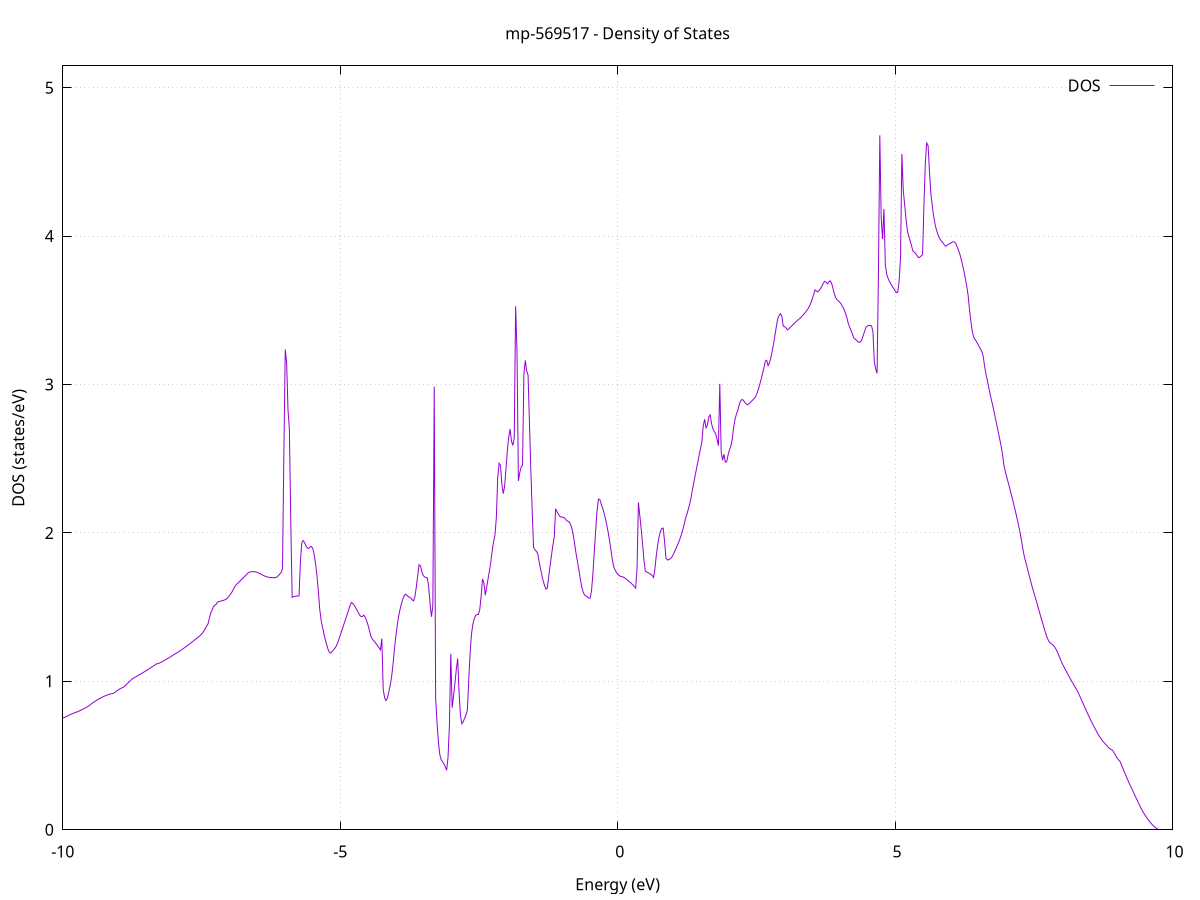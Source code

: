 set title 'mp-569517 - Density of States'
set xlabel 'Energy (eV)'
set ylabel 'DOS (states/eV)'
set grid
set xrange [-10:10]
set yrange [0:5.147]
set xzeroaxis lt -1
set terminal png size 800,600
set output 'mp-569517_dos_gnuplot.png'
plot '-' using 1:2 with lines title 'DOS'
-13.996300 0.000000
-13.971500 0.000000
-13.946600 0.000000
-13.921800 0.000000
-13.896900 0.000000
-13.872000 0.000000
-13.847200 0.000000
-13.822300 0.000000
-13.797400 0.000000
-13.772600 0.000000
-13.747700 0.000000
-13.722900 0.000000
-13.698000 0.000000
-13.673100 0.000000
-13.648300 0.000000
-13.623400 0.000000
-13.598500 0.000000
-13.573700 0.000000
-13.548800 0.000000
-13.524000 0.000000
-13.499100 0.000000
-13.474200 0.000000
-13.449400 0.000000
-13.424500 0.000000
-13.399600 0.000000
-13.374800 0.000000
-13.349900 0.000000
-13.325100 0.000000
-13.300200 0.000000
-13.275300 0.000000
-13.250500 0.000000
-13.225600 0.000000
-13.200700 0.000000
-13.175900 0.000000
-13.151000 0.000000
-13.126200 0.000000
-13.101300 0.000000
-13.076400 0.000000
-13.051600 0.000000
-13.026700 0.000000
-13.001800 0.000000
-12.977000 0.000000
-12.952100 0.000000
-12.927300 0.000000
-12.902400 0.000000
-12.877500 0.000000
-12.852700 0.000000
-12.827800 0.000000
-12.802900 0.000000
-12.778100 0.000000
-12.753200 0.000000
-12.728400 0.000000
-12.703500 0.000000
-12.678600 0.000000
-12.653800 0.000000
-12.628900 0.000000
-12.604000 0.000000
-12.579200 0.000000
-12.554300 0.000000
-12.529500 0.000000
-12.504600 0.000000
-12.479700 0.000000
-12.454900 0.000000
-12.430000 0.000000
-12.405100 0.000000
-12.380300 0.000000
-12.355400 0.000000
-12.330600 0.000000
-12.305700 0.000000
-12.280800 0.000000
-12.256000 0.000000
-12.231100 0.000000
-12.206200 0.000000
-12.181400 0.000000
-12.156500 0.000000
-12.131700 0.000000
-12.106800 0.000000
-12.081900 0.000000
-12.057100 0.000000
-12.032200 0.000000
-12.007300 0.000000
-11.982500 0.000000
-11.957600 0.000000
-11.932800 0.000000
-11.907900 0.000000
-11.883000 0.000000
-11.858200 0.000000
-11.833300 0.000000
-11.808400 0.000000
-11.783600 0.000000
-11.758700 0.000000
-11.733900 0.000000
-11.709000 0.004600
-11.684100 0.013400
-11.659300 0.024900
-11.634400 0.038800
-11.609500 0.054400
-11.584700 0.071600
-11.559800 0.090300
-11.535000 0.110800
-11.510100 0.134600
-11.485200 0.158500
-11.460400 0.182300
-11.435500 0.206100
-11.410600 0.229900
-11.385800 0.253700
-11.360900 0.280700
-11.336100 0.309800
-11.311200 0.339700
-11.286300 0.370400
-11.261500 0.401900
-11.236600 0.434100
-11.211700 0.400700
-11.186900 0.392800
-11.162000 0.394700
-11.137200 0.398600
-11.112300 0.402800
-11.087400 0.408100
-11.062600 0.414400
-11.037700 0.418400
-11.012800 0.419700
-10.988000 0.421500
-10.963100 0.439400
-10.938300 0.457900
-10.913400 0.466200
-10.888500 0.471800
-10.863700 0.478100
-10.838800 0.485100
-10.813900 0.492800
-10.789100 0.501100
-10.764200 0.509700
-10.739400 0.518700
-10.714500 0.527700
-10.689600 0.536800
-10.664800 0.545800
-10.639900 0.554400
-10.615000 0.562500
-10.590200 0.570400
-10.565300 0.578700
-10.540500 0.587400
-10.515600 0.596400
-10.490700 0.605700
-10.465900 0.615100
-10.441000 0.624800
-10.416100 0.634700
-10.391300 0.644700
-10.366400 0.655000
-10.341600 0.665000
-10.316700 0.670100
-10.291800 0.668400
-10.267000 0.660100
-10.242100 0.662100
-10.217200 0.673700
-10.192400 0.684900
-10.167500 0.696000
-10.142700 0.707000
-10.117800 0.718000
-10.092900 0.729100
-10.068100 0.740300
-10.043200 0.751600
-10.018300 0.752800
-9.993500 0.754700
-9.968600 0.757600
-9.943800 0.761600
-9.918900 0.766500
-9.894000 0.771300
-9.869200 0.775700
-9.844300 0.779600
-9.819400 0.783500
-9.794600 0.787100
-9.769700 0.790600
-9.744900 0.794000
-9.720000 0.797700
-9.695100 0.801900
-9.670300 0.806300
-9.645400 0.810900
-9.620500 0.815700
-9.595700 0.820700
-9.570800 0.825800
-9.546000 0.831100
-9.521100 0.837800
-9.496200 0.845200
-9.471400 0.852300
-9.446500 0.858800
-9.421600 0.865100
-9.396800 0.871000
-9.371900 0.876700
-9.347100 0.882100
-9.322200 0.887100
-9.297300 0.891900
-9.272500 0.896400
-9.247600 0.900700
-9.222700 0.904600
-9.197900 0.908300
-9.173000 0.911700
-9.148200 0.914600
-9.123300 0.916900
-9.098400 0.918600
-9.073600 0.921400
-9.048700 0.929400
-9.023800 0.936600
-8.999000 0.943000
-8.974100 0.948700
-8.949300 0.953600
-8.924400 0.957800
-8.899500 0.962800
-8.874700 0.971700
-8.849800 0.980500
-8.824900 0.989400
-8.800100 0.998300
-8.775200 1.007200
-8.750400 1.015900
-8.725500 1.022200
-8.700600 1.027400
-8.675800 1.032600
-8.650900 1.037900
-8.626000 1.043300
-8.601200 1.048600
-8.576300 1.054100
-8.551500 1.059600
-8.526600 1.065200
-8.501700 1.070900
-8.476900 1.076700
-8.452000 1.082700
-8.427100 1.088700
-8.402300 1.094700
-8.377400 1.100800
-8.352600 1.106900
-8.327700 1.113000
-8.302800 1.119200
-8.278000 1.120300
-8.253100 1.124100
-8.228200 1.128900
-8.203400 1.133800
-8.178500 1.138900
-8.153700 1.144300
-8.128800 1.149800
-8.103900 1.155200
-8.079100 1.160500
-8.054200 1.166200
-8.029300 1.172600
-8.004500 1.178600
-7.979600 1.184000
-7.954800 1.189600
-7.929900 1.195400
-7.905000 1.201400
-7.880200 1.207600
-7.855300 1.213900
-7.830400 1.220300
-7.805600 1.226900
-7.780700 1.233600
-7.755900 1.240400
-7.731000 1.247300
-7.706100 1.254400
-7.681300 1.261700
-7.656400 1.269100
-7.631500 1.276700
-7.606700 1.283800
-7.581800 1.291000
-7.557000 1.298400
-7.532100 1.306000
-7.507200 1.315100
-7.482400 1.326500
-7.457500 1.340100
-7.432600 1.355800
-7.407800 1.372500
-7.382900 1.386700
-7.358100 1.424800
-7.333200 1.461400
-7.308300 1.482600
-7.283500 1.503400
-7.258600 1.514000
-7.233700 1.520000
-7.208900 1.534900
-7.184000 1.538100
-7.159200 1.540300
-7.134300 1.542700
-7.109400 1.545500
-7.084600 1.548600
-7.059700 1.552900
-7.034800 1.560900
-7.010000 1.570800
-6.985100 1.582700
-6.960300 1.596400
-6.935400 1.612200
-6.910500 1.629900
-6.885700 1.646300
-6.860800 1.656000
-6.835900 1.665100
-6.811100 1.674200
-6.786200 1.683400
-6.761400 1.692500
-6.736500 1.701600
-6.711600 1.710700
-6.686800 1.719900
-6.661900 1.729400
-6.637000 1.735800
-6.612200 1.738000
-6.587300 1.739200
-6.562500 1.739300
-6.537600 1.738300
-6.512700 1.736300
-6.487900 1.733200
-6.463000 1.729000
-6.438100 1.724200
-6.413300 1.718900
-6.388400 1.713900
-6.363600 1.709700
-6.338700 1.706300
-6.313800 1.703500
-6.289000 1.701300
-6.264100 1.699700
-6.239200 1.698700
-6.214400 1.698300
-6.189500 1.698500
-6.164700 1.699300
-6.139800 1.702800
-6.114900 1.712400
-6.090100 1.722700
-6.065200 1.731900
-6.040300 1.760400
-6.015500 2.541900
-5.990600 3.235900
-5.965800 3.147100
-5.940900 2.829700
-5.916000 2.695800
-5.891200 2.083100
-5.866300 1.566000
-5.841400 1.571000
-5.816600 1.573800
-5.791700 1.574800
-5.766900 1.574000
-5.742000 1.576400
-5.717100 1.810500
-5.692300 1.934300
-5.667400 1.948800
-5.642500 1.934200
-5.617700 1.911300
-5.592800 1.899200
-5.568000 1.895500
-5.543100 1.911900
-5.518200 1.911900
-5.493400 1.893000
-5.468500 1.853100
-5.443600 1.791900
-5.418800 1.709400
-5.393900 1.606400
-5.369100 1.486000
-5.344200 1.411900
-5.319300 1.364900
-5.294500 1.321900
-5.269600 1.282700
-5.244700 1.247500
-5.219900 1.216200
-5.195000 1.195100
-5.170200 1.191200
-5.145300 1.200900
-5.120400 1.212500
-5.095600 1.223200
-5.070700 1.238100
-5.045800 1.259800
-5.021000 1.287200
-4.996100 1.315100
-4.971300 1.342900
-4.946400 1.370700
-4.921500 1.398500
-4.896700 1.426200
-4.871800 1.453900
-4.846900 1.483100
-4.822100 1.513800
-4.797200 1.531400
-4.772400 1.524500
-4.747500 1.512900
-4.722600 1.497100
-4.697800 1.480300
-4.672900 1.463000
-4.648000 1.445800
-4.623200 1.436200
-4.598300 1.437500
-4.573500 1.446600
-4.548600 1.430600
-4.523700 1.408500
-4.498900 1.379000
-4.474000 1.343100
-4.449100 1.305700
-4.424300 1.286200
-4.399400 1.275500
-4.374500 1.264100
-4.349700 1.251900
-4.324800 1.239100
-4.300000 1.225400
-4.275100 1.212000
-4.250200 1.288000
-4.225400 0.946200
-4.200500 0.890600
-4.175600 0.870700
-4.150800 0.886500
-4.125900 0.925000
-4.101100 0.971000
-4.076200 1.024200
-4.051300 1.103900
-4.026500 1.203800
-4.001600 1.291100
-3.976700 1.365500
-3.951900 1.427300
-3.927000 1.477000
-3.902200 1.514700
-3.877300 1.547800
-3.852400 1.573400
-3.827600 1.587600
-3.802700 1.581700
-3.777800 1.573100
-3.753000 1.566100
-3.728100 1.562100
-3.703300 1.549800
-3.678400 1.542300
-3.653500 1.570700
-3.628700 1.635000
-3.603800 1.711000
-3.578900 1.786000
-3.554100 1.778100
-3.529200 1.740200
-3.504400 1.713400
-3.479500 1.704400
-3.454600 1.698800
-3.429800 1.696600
-3.404900 1.633700
-3.380000 1.521400
-3.355200 1.435200
-3.330300 1.511100
-3.305500 2.986000
-3.280600 0.887800
-3.255700 0.722100
-3.230900 0.595700
-3.206000 0.508600
-3.181100 0.471400
-3.156300 0.460400
-3.131400 0.444400
-3.106600 0.424500
-3.081700 0.400700
-3.056800 0.489000
-3.032000 0.704800
-3.007100 1.186200
-2.982200 0.822600
-2.957400 0.900400
-2.932500 0.986600
-2.907700 1.081200
-2.882800 1.153000
-2.857900 0.920000
-2.833100 0.773300
-2.808200 0.713900
-2.783300 0.728100
-2.758500 0.751000
-2.733600 0.774000
-2.708800 0.803700
-2.683900 1.005200
-2.659000 1.191600
-2.634200 1.317900
-2.609300 1.385000
-2.584400 1.422400
-2.559600 1.443900
-2.534700 1.450500
-2.509900 1.450400
-2.485000 1.483300
-2.460100 1.576500
-2.435300 1.690500
-2.410400 1.662700
-2.385500 1.580500
-2.360700 1.634700
-2.335800 1.689600
-2.311000 1.745200
-2.286100 1.803000
-2.261200 1.880100
-2.236400 1.941400
-2.211500 1.983600
-2.186600 2.101200
-2.161800 2.367700
-2.136900 2.469500
-2.112100 2.457300
-2.087200 2.331000
-2.062300 2.264900
-2.037500 2.311400
-2.012600 2.431100
-1.987700 2.555000
-1.962900 2.647100
-1.938000 2.700000
-1.913200 2.617700
-1.888300 2.589300
-1.863400 2.642200
-1.838600 3.527000
-1.813700 3.216900
-1.788800 2.350900
-1.764000 2.405300
-1.739100 2.443600
-1.714300 2.456900
-1.689400 3.073100
-1.664500 3.162600
-1.639700 3.092000
-1.614800 3.064000
-1.589900 2.751100
-1.565100 2.428100
-1.540200 2.151300
-1.515400 1.903100
-1.490500 1.886900
-1.465600 1.876600
-1.440800 1.861200
-1.415900 1.808800
-1.391000 1.759700
-1.366200 1.714400
-1.341300 1.676100
-1.316500 1.644700
-1.291600 1.621000
-1.266700 1.630900
-1.241900 1.706000
-1.217000 1.779800
-1.192100 1.850600
-1.167300 1.916900
-1.142400 1.974100
-1.117600 2.163100
-1.092700 2.143400
-1.067800 2.126100
-1.043000 2.113100
-1.018100 2.106600
-0.993200 2.107200
-0.968400 2.103700
-0.943500 2.095800
-0.918700 2.083500
-0.893800 2.078500
-0.868900 2.072200
-0.844100 2.053300
-0.819200 2.021300
-0.794300 1.974300
-0.769500 1.912300
-0.744600 1.849500
-0.719800 1.798300
-0.694900 1.742200
-0.670000 1.683100
-0.645200 1.633400
-0.620300 1.600100
-0.595400 1.582500
-0.570600 1.573900
-0.545700 1.570400
-0.520900 1.560100
-0.496000 1.561200
-0.471100 1.609400
-0.446300 1.721700
-0.421400 1.871500
-0.396500 2.014000
-0.371700 2.148500
-0.346800 2.227500
-0.322000 2.226000
-0.297100 2.194800
-0.272200 2.169800
-0.247400 2.137700
-0.222500 2.099600
-0.197600 2.056200
-0.172800 2.007500
-0.147900 1.953400
-0.123100 1.892500
-0.098200 1.825900
-0.073300 1.774800
-0.048500 1.752800
-0.023600 1.735100
0.001300 1.721800
0.026100 1.712700
0.051000 1.707800
0.075800 1.705700
0.100700 1.702800
0.125600 1.697600
0.150400 1.690400
0.175300 1.682300
0.200200 1.674400
0.225000 1.666800
0.249900 1.658700
0.274700 1.649600
0.299600 1.639400
0.324500 1.628100
0.349300 1.757900
0.374200 2.204500
0.399100 2.118800
0.423900 2.027600
0.448800 1.929300
0.473600 1.817900
0.498500 1.743200
0.523400 1.737100
0.548200 1.732200
0.573100 1.726100
0.598000 1.720900
0.622800 1.713400
0.647700 1.700200
0.672500 1.762200
0.697400 1.850500
0.722300 1.921500
0.747100 1.975100
0.772000 2.011500
0.796900 2.030600
0.821700 2.032400
0.846600 1.937800
0.871400 1.829300
0.896300 1.817500
0.921200 1.820700
0.946000 1.824700
0.970900 1.833100
0.995800 1.849600
1.020600 1.869300
1.045500 1.890500
1.070300 1.911100
1.095200 1.933000
1.120100 1.957200
1.144900 1.984400
1.169800 2.015800
1.194700 2.051300
1.219500 2.091000
1.244400 2.123000
1.269200 2.154300
1.294100 2.188000
1.319000 2.230100
1.343800 2.282700
1.368700 2.331900
1.393600 2.380000
1.418400 2.427700
1.443300 2.475200
1.468100 2.522100
1.493000 2.567800
1.517900 2.612300
1.542700 2.721300
1.567600 2.765600
1.592500 2.708600
1.617300 2.724800
1.642200 2.782600
1.667000 2.796000
1.691900 2.736700
1.716800 2.702300
1.741600 2.683300
1.766500 2.666900
1.791400 2.631700
1.816200 2.588500
1.841100 3.004600
1.865900 2.548300
1.890800 2.489700
1.915700 2.530200
1.940500 2.476700
1.965400 2.480400
1.990300 2.524700
2.015100 2.560000
2.040000 2.586200
2.064800 2.628700
2.089700 2.708600
2.114600 2.765300
2.139400 2.798800
2.164300 2.823700
2.189200 2.861500
2.214000 2.887800
2.238900 2.899200
2.263700 2.895000
2.288600 2.881100
2.313500 2.870600
2.338300 2.863900
2.363200 2.869300
2.388100 2.877500
2.412900 2.887000
2.437800 2.897400
2.462600 2.906600
2.487500 2.920000
2.512400 2.941000
2.537200 2.969900
2.562100 3.002200
2.587000 3.036600
2.611800 3.074000
2.636700 3.114300
2.661500 3.157800
2.686400 3.163400
2.711300 3.127700
2.736100 3.145400
2.761000 3.181500
2.785900 3.225200
2.810700 3.276100
2.835600 3.333100
2.860400 3.390800
2.885300 3.443700
2.910200 3.465700
2.935000 3.477500
2.959900 3.459900
2.984800 3.393800
3.009600 3.389700
3.034500 3.380500
3.059300 3.368100
3.084200 3.375700
3.109100 3.384600
3.133900 3.393400
3.158800 3.403000
3.183700 3.412300
3.208500 3.421500
3.233400 3.430200
3.258200 3.437800
3.283100 3.445400
3.308000 3.454500
3.332800 3.464400
3.357700 3.474800
3.382600 3.485900
3.407400 3.498000
3.432300 3.511300
3.457100 3.528100
3.482000 3.549600
3.506900 3.575800
3.531700 3.605400
3.556600 3.637000
3.581500 3.629700
3.606300 3.624600
3.631200 3.633300
3.656000 3.646700
3.680900 3.662200
3.705800 3.682300
3.730600 3.695500
3.755500 3.689900
3.780400 3.678700
3.805200 3.691200
3.830100 3.699400
3.854900 3.683100
3.879800 3.649800
3.904700 3.611600
3.929500 3.585100
3.954400 3.571200
3.979300 3.562900
4.004100 3.554500
4.029000 3.542100
4.053800 3.525600
4.078700 3.507900
4.103600 3.483600
4.128400 3.453900
4.153300 3.416400
4.178200 3.389800
4.203000 3.367800
4.227900 3.343100
4.252700 3.316000
4.277600 3.307200
4.302500 3.298600
4.327300 3.289900
4.352200 3.283900
4.377100 3.288000
4.401900 3.301300
4.426800 3.331600
4.451600 3.359400
4.476500 3.385300
4.501400 3.394200
4.526200 3.394600
4.551100 3.394600
4.576000 3.394800
4.600800 3.356500
4.625700 3.154200
4.650500 3.105800
4.675400 3.074800
4.700300 3.750400
4.725100 4.679200
4.750000 4.122000
4.774900 3.980900
4.799700 4.183900
4.824600 3.806000
4.849400 3.742900
4.874300 3.715400
4.899200 3.694700
4.924000 3.677800
4.948900 3.662800
4.973800 3.647200
4.998600 3.633400
5.023500 3.619500
5.048300 3.622200
5.073200 3.697200
5.098100 3.848500
5.122900 4.553300
5.147800 4.307800
5.172700 4.211600
5.197500 4.115600
5.222400 4.032900
5.247200 4.000200
5.272100 3.968000
5.297000 3.934000
5.321800 3.898200
5.346700 3.891700
5.371600 3.881800
5.396400 3.868500
5.421300 3.854900
5.446100 3.858200
5.471000 3.866900
5.495900 3.874500
5.520700 4.218300
5.545600 4.496600
5.570500 4.627500
5.595300 4.610200
5.620200 4.432200
5.645000 4.287800
5.669900 4.206300
5.694800 4.136300
5.719600 4.082700
5.744500 4.042400
5.769400 4.013700
5.794200 3.991300
5.819100 3.974600
5.843900 3.963100
5.868800 3.952300
5.893700 3.938700
5.918500 3.931100
5.943400 3.939700
5.968300 3.946900
5.993100 3.949500
6.018000 3.956900
6.042800 3.961600
6.067700 3.961100
6.092600 3.951500
6.117400 3.928900
6.142300 3.906600
6.167200 3.879300
6.192000 3.843800
6.216900 3.804500
6.241700 3.762600
6.266600 3.715500
6.291500 3.662300
6.316300 3.601600
6.341200 3.506000
6.366100 3.427500
6.390900 3.359100
6.415800 3.320400
6.440600 3.305300
6.465500 3.289700
6.490400 3.273300
6.515200 3.256200
6.540100 3.238400
6.565000 3.220400
6.589800 3.188000
6.614700 3.120400
6.639500 3.068900
6.664400 3.025300
6.689300 2.979500
6.714100 2.934000
6.739000 2.891600
6.763900 2.851200
6.788700 2.808200
6.813600 2.764300
6.838400 2.720000
6.863300 2.674700
6.888200 2.628400
6.913000 2.581900
6.937900 2.526400
6.962800 2.452900
6.987600 2.412800
7.012500 2.377000
7.037300 2.342000
7.062200 2.307500
7.087100 2.270900
7.111900 2.233900
7.136800 2.196300
7.161700 2.157400
7.186500 2.117500
7.211400 2.076500
7.236200 2.032300
7.261100 1.984000
7.286000 1.931100
7.310800 1.876400
7.335700 1.830300
7.360600 1.798000
7.385400 1.760000
7.410300 1.722700
7.435100 1.686900
7.460000 1.652400
7.484900 1.619100
7.509700 1.587000
7.534600 1.556000
7.559500 1.524500
7.584300 1.491000
7.609200 1.457700
7.634000 1.425000
7.658900 1.392800
7.683800 1.361300
7.708600 1.330700
7.733500 1.302500
7.758400 1.280100
7.783200 1.262200
7.808100 1.256100
7.832900 1.249100
7.857800 1.240200
7.882700 1.228200
7.907500 1.212200
7.932400 1.191200
7.957300 1.168400
7.982100 1.146400
8.007000 1.125100
8.031800 1.105900
8.056700 1.087800
8.081600 1.070400
8.106400 1.053200
8.131300 1.035900
8.156200 1.018900
8.181000 1.002400
8.205900 0.986300
8.230700 0.970600
8.255600 0.955200
8.280500 0.938600
8.305300 0.920200
8.330200 0.899900
8.355100 0.878900
8.379900 0.858100
8.404800 0.837500
8.429600 0.817000
8.454500 0.796400
8.479400 0.775800
8.504200 0.755700
8.529100 0.736300
8.554000 0.717700
8.578800 0.699800
8.603700 0.682400
8.628500 0.664700
8.653400 0.647600
8.678300 0.632000
8.703100 0.617700
8.728000 0.604800
8.752900 0.593000
8.777700 0.582300
8.802600 0.572800
8.827400 0.562000
8.852300 0.551900
8.877200 0.544400
8.902000 0.541300
8.926900 0.531200
8.951800 0.515300
8.976600 0.499300
9.001500 0.483800
9.026300 0.471700
9.051200 0.462600
9.076100 0.441000
9.100900 0.418000
9.125800 0.395500
9.150700 0.373200
9.175500 0.351400
9.200400 0.330000
9.225200 0.309300
9.250100 0.289400
9.275000 0.269500
9.299800 0.249700
9.324700 0.229900
9.349600 0.210200
9.374400 0.190500
9.399300 0.170900
9.424100 0.151400
9.449000 0.133000
9.473900 0.117100
9.498700 0.102100
9.523600 0.087900
9.548500 0.074600
9.573300 0.062100
9.598200 0.050400
9.623000 0.039500
9.647900 0.029700
9.672800 0.020900
9.697600 0.013300
9.722500 0.006800
9.747400 0.001800
9.772200 0.000000
9.797100 0.000000
9.821900 0.000000
9.846800 0.000000
9.871700 0.000000
9.896500 0.000000
9.921400 0.000000
9.946300 0.000000
9.971100 0.000000
9.996000 0.000000
10.020800 0.000000
10.045700 0.000000
10.070600 0.000000
10.095400 0.000000
10.120300 0.000000
10.145200 0.000000
10.170000 0.000000
10.194900 0.000000
10.219700 0.000000
10.244600 0.000000
10.269500 0.000000
10.294300 0.000000
10.319200 0.000000
10.344100 0.000000
10.368900 0.000000
10.393800 0.000000
10.418700 0.000000
10.443500 0.000000
10.468400 0.000000
10.493200 0.000000
10.518100 0.000000
10.543000 0.000000
10.567800 0.000000
10.592700 0.000000
10.617600 0.000000
10.642400 0.000000
10.667300 0.000000
10.692100 0.000000
10.717000 0.000000
10.741900 0.000000
10.766700 0.000000
10.791600 0.000000
10.816500 0.000000
10.841300 0.000000
10.866200 0.000000
10.891000 0.000000
10.915900 0.000000
10.940800 0.000000
10.965600 0.000000
10.990500 0.000000
11.015400 0.000000
11.040200 0.000000
11.065100 0.000000
11.089900 0.000000
11.114800 0.000000
11.139700 0.000000
11.164500 0.000000
11.189400 0.000000
11.214300 0.000000
11.239100 0.000000
11.264000 0.000000
11.288800 0.000000
11.313700 0.000000
11.338600 0.000000
11.363400 0.000000
11.388300 0.000000
11.413200 0.000000
11.438000 0.000000
11.462900 0.000000
11.487700 0.000000
11.512600 0.000000
11.537500 0.000000
11.562300 0.000000
11.587200 0.000000
11.612100 0.000000
11.636900 0.000000
11.661800 0.000000
11.686600 0.000000
11.711500 0.000000
11.736400 0.000000
11.761200 0.000000
11.786100 0.000000
11.811000 0.000000
11.835800 0.000000
11.860700 0.000000
11.885500 0.000000
11.910400 0.000000
11.935300 0.000000
11.960100 0.000000
11.985000 0.000000
12.009900 0.000000
12.034700 0.000000
12.059600 0.000000
12.084400 0.000000
12.109300 0.000000
12.134200 0.000000
12.159000 0.000000
12.183900 0.000000
12.208800 0.000000
12.233600 0.000000
12.258500 0.000000
12.283300 0.000000
12.308200 0.000000
12.333100 0.000000
12.357900 0.000000
12.382800 0.000000
12.407700 0.000000
12.432500 0.000000
12.457400 0.000000
12.482200 0.000000
12.507100 0.000000
12.532000 0.000000
12.556800 0.000000
12.581700 0.000000
12.606600 0.000000
12.631400 0.000000
12.656300 0.000000
12.681100 0.000000
12.706000 0.000000
12.730900 0.000000
12.755700 0.000000
12.780600 0.000000
12.805500 0.000000
12.830300 0.000000
12.855200 0.000000
12.880000 0.000000
12.904900 0.000000
12.929800 0.000000
12.954600 0.000000
12.979500 0.000000
13.004400 0.000000
13.029200 0.000000
13.054100 0.000000
13.078900 0.000000
13.103800 0.000000
13.128700 0.000000
13.153500 0.000000
13.178400 0.000000
13.203300 0.000000
13.228100 0.000000
13.253000 0.000000
13.277800 0.000000
13.302700 0.000000
13.327600 0.000000
13.352400 0.000000
13.377300 0.000000
13.402200 0.000000
13.427000 0.000000
13.451900 0.000000
13.476700 0.000000
13.501600 0.000000
13.526500 0.000000
13.551300 0.000000
13.576200 0.000000
13.601100 0.000000
13.625900 0.000000
13.650800 0.000000
13.675600 0.000000
13.700500 0.000000
13.725400 0.000000
13.750200 0.000000
13.775100 0.000000
13.800000 0.000000
13.824800 0.000000
13.849700 0.000000
13.874500 0.000000
13.899400 0.000000
13.924300 0.000000
13.949100 0.000000
13.974000 0.000000
13.998900 0.000000
14.023700 0.000000
14.048600 0.000000
14.073400 0.000000
14.098300 0.000000
14.123200 0.000000
14.148000 0.000000
14.172900 0.000000
14.197800 0.000000
14.222600 0.000000
14.247500 0.000000
14.272300 0.000900
14.297200 0.065900
14.322100 0.123800
14.346900 0.179000
14.371800 0.239100
14.396700 0.304000
14.421500 0.374800
14.446400 0.451300
14.471200 0.548700
14.496100 0.631000
14.521000 0.695500
14.545800 0.714400
14.570700 0.733100
14.595600 0.751700
14.620400 0.770400
14.645300 0.822100
14.670100 0.858600
14.695000 0.897100
14.719900 0.937700
14.744700 0.980200
14.769600 1.024600
14.794500 1.071200
14.819300 1.119800
14.844200 1.167800
14.869000 1.215300
14.893900 1.262600
14.918800 1.309600
14.943600 1.356400
14.968500 1.403400
14.993400 1.451100
15.018200 1.514600
15.043100 1.640300
15.067900 1.820900
15.092800 2.057300
15.117700 2.724900
15.142500 3.173800
15.167400 2.956900
15.192300 2.880700
15.217100 3.018100
15.242000 3.118400
15.266800 3.157800
15.291700 3.234200
15.316600 3.423100
15.341400 3.636900
15.366300 3.866300
15.391200 4.158900
15.416000 4.087100
15.440900 4.233600
15.465700 4.116700
15.490600 3.905300
15.515500 3.819600
15.540300 3.955900
15.565200 3.941000
15.590100 3.680400
15.614900 3.350300
15.639800 2.956200
15.664600 2.563000
15.689500 2.292500
15.714400 2.123500
15.739200 2.064200
15.764100 2.123500
15.789000 2.284300
15.813800 2.388100
15.838700 2.416700
15.863500 2.550600
15.888400 2.678200
15.913300 2.804500
15.938100 2.924200
15.963000 3.035000
15.987900 3.143500
16.012700 3.230200
16.037600 3.346400
16.062400 3.399100
16.087300 3.434900
16.112200 3.475600
16.137000 3.566100
16.161900 3.775900
16.186800 4.012500
16.211600 4.305400
16.236500 4.490500
16.261300 4.595600
16.286200 4.546900
16.311100 4.343800
16.335900 4.020900
16.360800 3.600800
16.385700 3.241600
16.410500 2.969500
16.435400 2.713400
16.460200 2.487900
16.485100 2.338700
16.510000 2.204300
16.534800 2.147600
16.559700 2.178800
16.584600 2.285200
16.609400 2.434500
16.634300 2.622900
16.659100 2.982600
16.684000 3.349600
16.708900 3.714600
16.733700 4.071900
16.758600 4.243600
16.783500 4.061300
16.808300 4.030500
16.833200 3.995300
16.858000 3.963600
16.882900 3.926600
16.907800 3.886200
16.932600 3.885600
16.957500 3.903900
16.982400 3.920600
17.007200 3.936400
17.032100 3.950800
17.056900 3.949000
17.081800 3.933500
17.106700 3.960200
17.131500 3.971900
17.156400 3.989300
17.181300 4.030300
17.206100 4.066200
17.231000 3.873200
17.255800 3.502600
17.280700 3.525100
17.305600 3.549900
17.330400 3.573900
17.355300 3.568400
17.380200 3.570300
17.405000 3.618300
17.429900 3.686700
17.454700 3.777400
17.479600 4.479400
17.504500 4.278800
17.529300 4.438500
17.554200 4.607300
17.579100 4.812800
17.603900 5.103700
17.628800 5.018100
17.653600 4.823200
17.678500 4.908400
17.703400 4.922500
17.728200 4.948600
17.753100 4.886500
17.778000 4.493700
17.802800 4.335100
17.827700 4.452200
17.852500 4.594700
17.877400 4.662500
17.902300 4.612000
17.927100 4.505700
17.952000 4.390600
17.976900 4.345400
18.001700 4.439600
18.026600 4.645200
18.051400 4.762200
18.076300 4.723300
18.101200 4.618500
18.126000 5.464800
18.150900 4.102200
18.175800 4.167000
18.200600 4.206300
18.225500 4.185600
18.250300 4.153900
18.275200 4.126500
18.300100 4.106600
18.324900 4.097100
18.349800 4.085500
18.374700 4.020700
18.399500 3.982800
18.424400 3.992900
18.449200 4.035700
18.474100 4.110400
18.499000 4.200900
18.523800 4.246600
18.548700 4.273600
18.573600 4.299700
18.598400 4.488700
18.623300 4.817900
18.648100 4.601200
18.673000 4.498000
18.697900 4.330600
18.722700 4.186000
18.747600 4.075200
18.772500 4.012500
18.797300 3.999000
18.822200 3.989400
18.847000 4.001700
18.871900 4.039000
18.896800 4.082400
18.921600 4.156300
18.946500 4.315600
18.971400 4.483600
18.996200 4.671900
19.021100 4.943200
19.045900 4.943500
19.070800 4.306900
19.095700 3.682100
19.120500 3.318700
19.145400 3.250600
19.170300 3.285700
19.195100 3.325600
19.220000 3.382800
19.244800 3.487100
19.269700 3.664200
19.294600 3.929200
19.319400 4.050100
19.344300 4.082500
19.369200 4.067900
19.394000 4.030200
19.418900 4.038900
19.443700 4.054300
19.468600 4.062900
19.493500 4.058200
19.518300 4.043700
19.543200 4.036100
19.568100 4.027300
19.592900 3.978400
19.617800 3.900600
19.642600 3.810700
19.667500 3.740300
19.692400 3.695900
19.717200 3.678100
19.742100 3.693200
19.767000 3.722600
19.791800 3.756900
19.816700 3.806900
19.841500 3.875300
19.866400 4.135300
19.891300 4.400600
19.916100 4.305800
19.941000 4.416600
19.965900 4.442200
19.990700 4.417700
20.015600 4.368200
20.040400 4.345100
20.065300 4.311800
20.090200 4.288000
20.115000 4.323600
20.139900 4.395900
20.164800 4.433300
20.189600 4.365400
20.214500 4.287100
20.239300 4.224500
20.264200 4.178400
20.289100 4.150300
20.313900 4.022200
20.338800 3.884000
20.363700 3.805300
20.388500 3.731000
20.413400 3.679700
20.438200 3.646100
20.463100 3.634400
20.488000 3.622600
20.512800 3.605400
20.537700 3.582700
20.562600 3.554500
20.587400 3.520700
20.612300 3.455600
20.637100 3.374600
20.662000 3.295600
20.686900 3.213700
20.711700 3.128900
20.736600 3.046400
20.761500 2.970700
20.786300 2.902500
20.811200 2.845100
20.836000 2.820400
20.860900 2.814500
20.885800 2.835800
20.910600 2.870000
20.935500 2.907000
20.960400 2.938500
20.985200 2.971400
21.010100 3.009500
21.034900 3.048400
21.059800 3.088400
21.084700 3.129300
21.109500 3.168700
21.134400 3.186000
21.159300 3.207400
21.184100 3.226200
21.209000 3.234300
21.233800 3.230900
21.258700 3.211700
21.283600 3.175100
21.308400 3.124900
21.333300 3.045100
21.358200 3.923700
21.383000 3.391000
21.407900 2.850400
21.432700 2.821400
21.457600 2.808200
21.482500 2.929100
21.507300 2.898400
21.532200 2.792000
21.557100 2.674000
21.581900 2.585900
21.606800 2.526200
21.631600 2.465200
21.656500 2.414400
21.681400 2.382500
21.706200 2.372900
21.731100 2.387800
21.756000 2.433300
21.780800 2.483500
21.805700 2.530600
21.830500 2.569800
21.855400 2.602200
21.880300 3.650700
21.905100 2.819700
21.930000 2.678500
21.954900 2.582000
21.979700 2.555500
22.004600 2.568400
22.029400 2.601600
22.054300 2.644300
22.079200 2.695200
22.104000 2.755300
22.128900 2.822600
22.153800 2.897100
22.178600 2.984200
22.203500 3.095700
22.228300 3.235700
22.253200 3.396400
22.278100 3.569500
22.302900 3.925900
22.327800 4.225600
22.352700 4.092200
22.377500 3.890200
22.402400 3.765500
22.427200 3.747900
22.452100 3.731100
22.477000 3.747700
22.501800 3.799200
22.526700 3.980200
22.551600 4.121900
22.576400 3.983200
22.601300 3.968800
22.626100 3.893800
22.651000 3.698500
22.675900 3.604200
22.700700 3.575200
22.725600 3.580500
22.750500 3.578200
22.775300 3.553400
22.800200 3.497000
22.825000 3.623700
22.849900 4.065100
22.874800 4.158900
22.899600 4.110600
22.924500 3.839200
22.949400 3.498500
22.974200 3.506400
22.999100 3.761300
23.023900 4.002100
23.048800 4.244300
23.073700 4.511700
23.098500 4.904100
23.123400 5.020400
23.148300 4.900100
23.173100 4.763700
23.198000 4.749900
23.222800 4.732000
23.247700 4.680500
23.272600 4.595000
23.297400 4.564800
23.322300 4.338700
23.347200 4.231700
23.372000 3.985800
23.396900 3.908100
23.421700 3.933900
23.446600 3.983500
23.471500 4.056500
23.496300 4.146000
23.521200 4.232700
23.546100 4.300100
23.570900 4.346800
23.595800 4.375800
23.620600 4.393200
23.645500 4.438600
23.670400 4.508400
23.695200 4.510700
23.720100 4.517000
23.745000 4.548900
23.769800 4.447000
23.794700 4.100100
23.819500 3.762900
23.844400 3.629500
23.869300 3.435700
23.894100 3.271100
23.919000 3.146800
23.943900 3.053700
23.968700 2.988000
23.993600 2.860900
24.018400 2.786400
24.043300 2.787100
24.068200 2.777200
24.093000 2.733800
24.117900 2.909300
24.142800 3.282200
24.167600 3.120000
24.192500 2.461200
24.217300 2.007500
24.242200 1.982700
24.267100 1.959700
24.291900 1.924300
24.316800 1.886800
24.341700 1.870100
24.366500 1.895100
24.391400 1.886200
24.416200 1.825800
24.441100 1.750300
24.466000 1.757900
24.490800 1.797000
24.515700 1.847700
24.540600 1.910100
24.565400 1.986400
24.590300 2.077300
24.615100 2.176300
24.640000 2.282500
24.664900 2.395800
24.689700 2.513800
24.714600 2.634200
24.739500 2.717900
24.764300 2.725300
24.789200 2.778200
24.814000 2.827500
24.838900 2.793700
24.863800 2.755700
24.888600 6.243500
24.913500 3.331600
24.938400 3.625100
24.963200 3.634800
24.988100 3.635800
25.012900 3.681100
25.037800 3.853500
25.062700 3.917600
25.087500 3.860400
25.112400 3.534900
25.137300 2.945800
25.162100 2.745700
25.187000 2.650200
25.211800 2.663800
25.236700 2.702500
25.261600 2.766200
25.286400 2.856700
25.311300 2.983400
25.336200 3.136300
25.361000 3.300900
25.385900 3.484400
25.410800 3.699000
25.435600 3.982900
25.460500 4.092000
25.485300 4.028000
25.510200 3.889100
25.535100 3.700300
25.559900 3.512600
25.584800 3.303600
25.609700 3.020800
25.634500 2.764300
25.659400 2.576500
25.684200 2.391800
25.709100 2.293100
25.734000 2.224900
25.758800 2.158700
25.783700 2.094200
25.808600 2.031500
25.833400 1.971000
25.858300 1.912700
25.883100 1.856600
25.908000 1.870900
25.932900 1.883700
25.957700 1.851800
25.982600 1.818600
26.007500 1.832000
26.032300 1.926200
26.057200 1.348600
26.082000 1.318400
26.106900 1.288900
26.131800 1.260100
26.156600 1.240500
26.181500 1.239200
26.206400 1.247400
26.231200 1.268100
26.256100 1.306800
26.280900 1.351100
26.305800 1.398100
26.330700 1.447700
26.355500 1.501100
26.380400 1.501300
26.405300 1.320700
26.430100 1.071300
26.455000 0.888900
26.479800 0.776200
26.504700 0.720000
26.529600 0.700700
26.554400 0.715000
26.579300 0.740300
26.604200 0.767300
26.629000 0.795600
26.653900 0.825700
26.678700 0.861200
26.703600 0.902600
26.728500 0.950000
26.753300 0.996300
26.778200 1.038300
26.803100 1.090400
26.827900 1.049400
26.852800 1.010300
26.877600 0.991100
26.902500 0.978400
26.927400 0.962200
26.952200 0.908500
26.977100 0.829000
27.002000 0.854400
27.026800 0.877800
27.051700 0.950000
27.076500 1.200700
27.101400 1.320000
27.126300 1.410800
27.151100 1.473200
27.176000 1.507200
27.200900 1.512800
27.225700 1.489900
27.250600 1.481500
27.275400 1.500600
27.300300 1.510100
27.325200 1.495600
27.350000 1.472900
27.374900 1.447900
27.399800 1.446600
27.424600 3.011700
27.449500 1.522700
27.474300 1.497800
27.499200 1.461900
27.524100 1.420500
27.548900 1.404700
27.573800 1.396000
27.598700 1.387900
27.623500 1.380600
27.648400 1.374100
27.673200 1.367600
27.698100 1.360500
27.723000 1.353000
27.747800 1.344800
27.772700 1.341400
27.797600 1.363300
27.822400 1.393900
27.847300 1.433200
27.872100 1.481300
27.897000 1.538000
27.921900 1.607200
27.946700 1.707400
27.971600 1.841400
27.996500 2.017100
28.021300 2.257800
28.046200 2.508200
28.071000 2.782900
28.095900 3.011100
28.120800 3.179400
28.145600 3.258600
28.170500 3.302500
28.195400 3.309200
28.220200 3.226500
28.245100 3.156500
28.269900 3.079900
28.294800 2.972600
28.319700 2.765300
28.344500 3.077000
28.369400 3.854900
28.394300 2.343900
28.419100 1.849700
28.444000 1.853200
28.468800 1.869600
28.493700 1.872400
28.518600 1.864300
28.543400 1.842900
28.568300 1.796400
28.593200 1.723800
28.618000 1.636900
28.642900 1.602600
28.667700 1.563500
28.692600 1.520700
28.717500 1.476100
28.742300 1.419800
28.767200 1.327100
28.792100 1.251300
28.816900 1.227200
28.841800 1.205600
28.866600 1.186600
28.891500 1.170200
28.916400 1.156200
28.941200 1.122900
28.966100 1.112400
28.991000 1.127900
29.015800 1.168000
29.040700 1.235900
29.065500 1.320700
29.090400 1.401800
29.115300 1.479500
29.140100 1.553600
29.165000 1.624100
29.189900 1.691500
29.214700 1.800900
29.239600 1.980600
29.264400 2.207700
29.289300 2.452200
29.314200 2.624900
29.339000 2.680300
29.363900 2.733300
29.388800 2.785600
29.413600 2.828200
29.438500 2.859500
29.463300 2.882600
29.488200 2.899400
29.513100 2.895600
29.537900 2.859300
29.562800 2.790300
29.587700 2.706700
29.612500 2.615300
29.637400 2.536100
29.662200 2.648900
29.687100 2.655200
29.712000 2.700600
29.736800 2.818600
29.761700 3.032100
29.786600 2.640600
29.811400 2.392100
29.836300 2.262300
29.861100 2.033900
29.886000 2.152900
29.910900 2.850100
29.935700 2.831800
29.960600 2.809100
29.985500 2.776200
30.010300 2.744200
30.035200 2.732900
30.060000 2.747300
30.084900 2.780800
30.109800 2.817900
30.134600 2.876400
30.159500 2.990200
30.184400 3.079700
30.209200 3.147600
30.234100 3.226500
30.258900 3.324200
30.283800 3.429800
30.308700 3.561400
30.333500 3.996100
30.358400 4.670500
30.383300 4.893800
30.408100 5.085200
30.433000 5.273000
30.457800 5.626800
30.482700 6.568000
30.507600 6.242000
30.532400 5.755800
30.557300 5.587800
30.582200 5.658900
30.607000 5.901200
30.631900 6.257100
30.656700 6.232100
30.681600 6.276000
30.706500 5.844100
30.731300 5.368700
30.756200 5.109400
30.781100 5.040700
30.805900 5.003600
30.830800 4.894800
30.855600 4.937100
30.880500 4.993900
30.905400 4.930600
30.930200 4.798900
30.955100 4.756500
30.980000 4.509400
31.004800 4.547500
31.029700 4.627100
31.054500 4.653500
31.079400 4.666300
31.104300 4.656100
31.129100 5.207200
31.154000 4.573800
31.178900 4.517300
31.203700 4.456400
31.228600 4.325000
31.253400 4.207700
31.278300 4.111400
31.303200 4.075600
31.328000 4.032600
31.352900 3.976600
31.377800 3.852300
31.402600 3.814600
31.427500 3.810000
31.452300 3.761200
31.477200 3.633300
31.502100 3.479300
31.526900 3.328900
31.551800 3.172300
31.576700 3.066200
31.601500 2.994800
31.626400 2.928600
31.651200 2.865500
31.676100 2.803700
31.701000 2.741400
31.725800 2.688000
31.750700 2.648800
31.775600 2.614000
31.800400 2.575400
31.825300 2.503300
31.850100 2.419900
31.875000 2.393000
31.899900 2.402300
31.924700 2.415400
31.949600 2.430500
31.974500 2.447800
31.999300 2.232600
32.024200 2.009200
32.049000 1.955500
32.073900 1.960800
32.098800 1.974500
32.123600 1.999800
32.148500 2.038000
32.173400 2.085300
32.198200 2.140600
32.223100 2.204200
32.247900 2.276200
32.272800 2.355800
32.297700 2.439600
32.322500 2.515500
32.347400 2.919200
32.372300 4.017900
32.397100 3.301500
32.422000 2.417600
32.446800 2.082700
32.471700 1.841500
32.496600 1.680700
32.521400 1.589200
32.546300 1.514600
32.571200 1.388200
32.596000 1.267300
32.620900 1.172600
32.645700 1.101600
32.670600 1.034800
32.695500 0.968600
32.720300 0.903000
32.745200 0.834500
32.770100 0.749600
32.794900 0.653000
32.819800 0.628400
32.844600 0.609600
32.869500 0.590800
32.894400 0.572000
32.919200 0.553200
32.944100 0.532800
32.969000 0.510500
32.993800 0.486200
33.018700 0.454900
33.043500 0.411200
33.068400 0.371300
33.093300 0.335100
33.118100 0.302400
33.143000 0.273000
33.167900 0.247000
33.192700 0.224300
33.217600 0.203100
33.242400 0.182400
33.267300 0.162200
33.292200 0.142500
33.317000 0.123300
33.341900 0.101500
33.366800 0.066100
33.391600 0.037700
33.416500 0.017300
33.441300 0.004700
33.466200 0.000000
33.491100 0.000000
33.515900 0.000000
33.540800 0.000000
33.565700 0.000000
33.590500 0.000000
33.615400 0.000000
33.640200 0.000000
33.665100 0.000000
33.690000 0.000000
33.714800 0.000000
33.739700 0.000000
33.764600 0.000000
33.789400 0.000000
33.814300 0.000000
33.839100 0.000000
33.864000 0.000000
33.888900 0.000000
33.913700 0.000000
33.938600 0.000000
33.963500 0.000000
33.988300 0.000000
34.013200 0.000000
34.038000 0.000000
34.062900 0.000000
34.087800 0.000000
34.112600 0.000000
34.137500 0.000000
34.162400 0.000000
34.187200 0.000000
34.212100 0.000000
34.236900 0.000000
34.261800 0.000000
34.286700 0.000000
34.311500 0.000000
34.336400 0.000000
34.361300 0.000000
34.386100 0.000000
34.411000 0.000000
34.435800 0.000000
34.460700 0.000000
34.485600 0.000000
34.510400 0.000000
34.535300 0.000000
34.560200 0.000000
34.585000 0.000000
34.609900 0.000000
34.634700 0.000000
34.659600 0.000000
34.684500 0.000000
34.709300 0.000000
34.734200 0.000000
34.759100 0.000000
34.783900 0.000000
34.808800 0.000000
34.833600 0.000000
34.858500 0.000000
34.883400 0.000000
34.908200 0.000000
34.933100 0.000000
34.958000 0.000000
34.982800 0.000000
35.007700 0.000000
35.032500 0.000000
35.057400 0.000000
35.082300 0.000000
35.107100 0.000000
35.132000 0.000000
35.156900 0.000000
35.181700 0.000000
35.206600 0.000000
35.231400 0.000000
35.256300 0.000000
35.281200 0.000000
35.306000 0.000000
35.330900 0.000000
35.355800 0.000000
35.380600 0.000000
35.405500 0.000000
35.430300 0.000000
35.455200 0.000000
35.480100 0.000000
35.504900 0.000000
35.529800 0.000000
35.554700 0.000000
35.579500 0.000000
35.604400 0.000000
35.629200 0.000000
35.654100 0.000000
35.679000 0.000000
35.703800 0.000000
35.728700 0.000000
e
